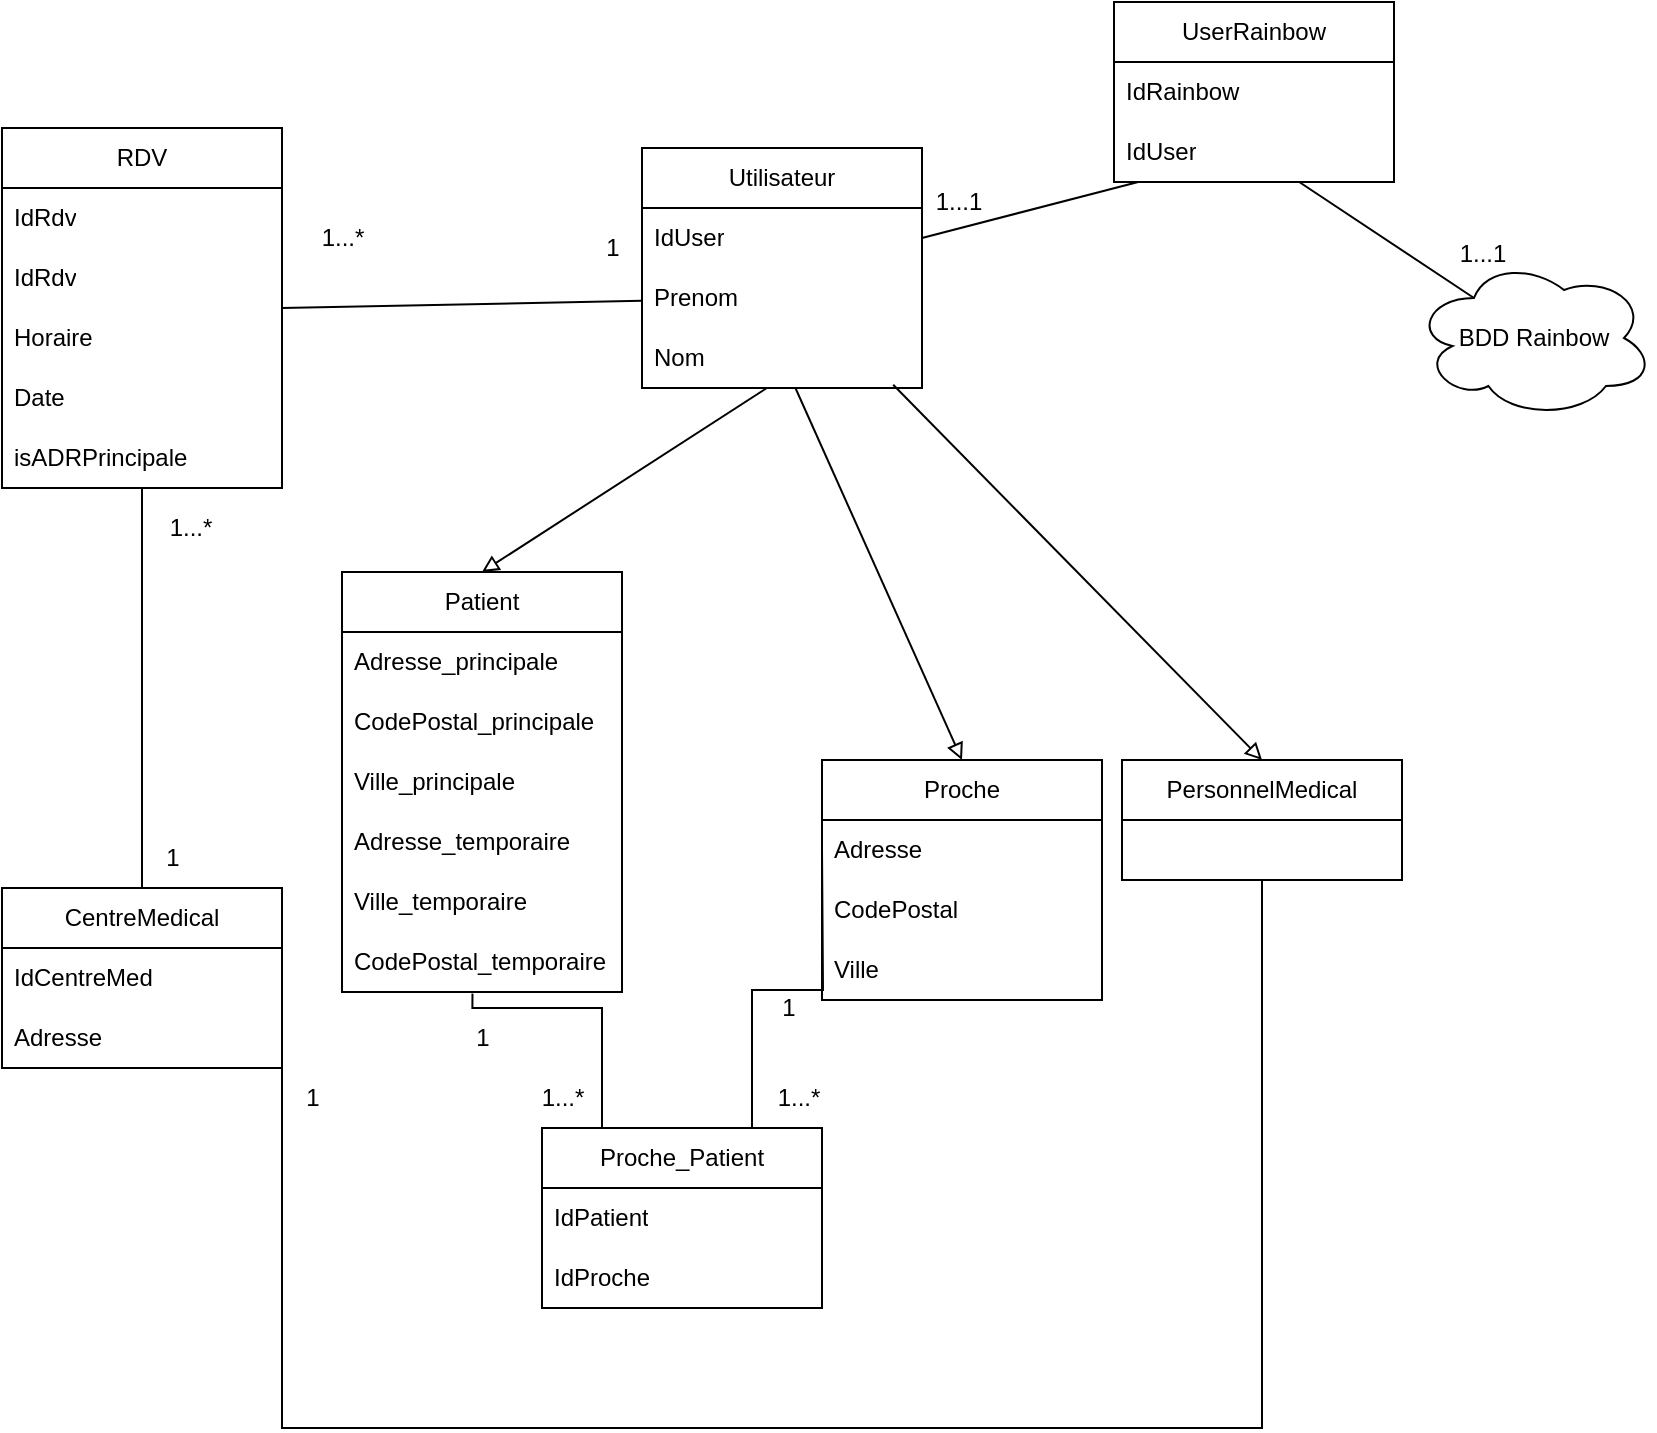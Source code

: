 <mxfile version="24.4.8" type="device">
  <diagram name="Page-1" id="RLzwHIgYfQzNbbo1oX7s">
    <mxGraphModel dx="1050" dy="621" grid="0" gridSize="10" guides="1" tooltips="1" connect="1" arrows="1" fold="1" page="1" pageScale="1" pageWidth="1169" pageHeight="827" math="0" shadow="0">
      <root>
        <mxCell id="0" />
        <mxCell id="1" parent="0" />
        <mxCell id="ydDq1sEgkOQ-Al6RwrNP-26" style="rounded=0;orthogonalLoop=1;jettySize=auto;html=1;entryX=0.5;entryY=0;entryDx=0;entryDy=0;endArrow=block;endFill=0;exitX=0.446;exitY=1;exitDx=0;exitDy=0;exitPerimeter=0;" parent="1" source="ydDq1sEgkOQ-Al6RwrNP-4" target="ydDq1sEgkOQ-Al6RwrNP-13" edge="1">
          <mxGeometry relative="1" as="geometry">
            <mxPoint x="772.44" y="272.79" as="sourcePoint" />
            <Array as="points" />
          </mxGeometry>
        </mxCell>
        <mxCell id="ydDq1sEgkOQ-Al6RwrNP-1" value="Utilisateur" style="swimlane;fontStyle=0;childLayout=stackLayout;horizontal=1;startSize=30;horizontalStack=0;resizeParent=1;resizeParentMax=0;resizeLast=0;collapsible=1;marginBottom=0;whiteSpace=wrap;html=1;" parent="1" vertex="1">
          <mxGeometry x="710" y="120" width="140" height="120" as="geometry" />
        </mxCell>
        <mxCell id="ydDq1sEgkOQ-Al6RwrNP-2" value="IdUser" style="text;strokeColor=none;fillColor=none;align=left;verticalAlign=middle;spacingLeft=4;spacingRight=4;overflow=hidden;points=[[0,0.5],[1,0.5]];portConstraint=eastwest;rotatable=0;whiteSpace=wrap;html=1;" parent="ydDq1sEgkOQ-Al6RwrNP-1" vertex="1">
          <mxGeometry y="30" width="140" height="30" as="geometry" />
        </mxCell>
        <mxCell id="ydDq1sEgkOQ-Al6RwrNP-3" value="Prenom" style="text;strokeColor=none;fillColor=none;align=left;verticalAlign=middle;spacingLeft=4;spacingRight=4;overflow=hidden;points=[[0,0.5],[1,0.5]];portConstraint=eastwest;rotatable=0;whiteSpace=wrap;html=1;" parent="ydDq1sEgkOQ-Al6RwrNP-1" vertex="1">
          <mxGeometry y="60" width="140" height="30" as="geometry" />
        </mxCell>
        <mxCell id="ydDq1sEgkOQ-Al6RwrNP-4" value="Nom" style="text;strokeColor=none;fillColor=none;align=left;verticalAlign=middle;spacingLeft=4;spacingRight=4;overflow=hidden;points=[[0,0.5],[1,0.5]];portConstraint=eastwest;rotatable=0;whiteSpace=wrap;html=1;" parent="ydDq1sEgkOQ-Al6RwrNP-1" vertex="1">
          <mxGeometry y="90" width="140" height="30" as="geometry" />
        </mxCell>
        <mxCell id="ydDq1sEgkOQ-Al6RwrNP-32" style="edgeStyle=orthogonalEdgeStyle;rounded=0;orthogonalLoop=1;jettySize=auto;html=1;entryX=0.5;entryY=0;entryDx=0;entryDy=0;endArrow=none;endFill=0;" parent="1" source="ydDq1sEgkOQ-Al6RwrNP-5" target="ydDq1sEgkOQ-Al6RwrNP-9" edge="1">
          <mxGeometry relative="1" as="geometry" />
        </mxCell>
        <mxCell id="ydDq1sEgkOQ-Al6RwrNP-5" value="RDV" style="swimlane;fontStyle=0;childLayout=stackLayout;horizontal=1;startSize=30;horizontalStack=0;resizeParent=1;resizeParentMax=0;resizeLast=0;collapsible=1;marginBottom=0;whiteSpace=wrap;html=1;" parent="1" vertex="1">
          <mxGeometry x="390" y="110" width="140" height="180" as="geometry" />
        </mxCell>
        <mxCell id="ydDq1sEgkOQ-Al6RwrNP-6" value="IdRdv" style="text;strokeColor=none;fillColor=none;align=left;verticalAlign=middle;spacingLeft=4;spacingRight=4;overflow=hidden;points=[[0,0.5],[1,0.5]];portConstraint=eastwest;rotatable=0;whiteSpace=wrap;html=1;" parent="ydDq1sEgkOQ-Al6RwrNP-5" vertex="1">
          <mxGeometry y="30" width="140" height="30" as="geometry" />
        </mxCell>
        <mxCell id="Umf3RkxWcCXf_6Bp79eU-2" value="IdRdv" style="text;strokeColor=none;fillColor=none;align=left;verticalAlign=middle;spacingLeft=4;spacingRight=4;overflow=hidden;points=[[0,0.5],[1,0.5]];portConstraint=eastwest;rotatable=0;whiteSpace=wrap;html=1;" vertex="1" parent="ydDq1sEgkOQ-Al6RwrNP-5">
          <mxGeometry y="60" width="140" height="30" as="geometry" />
        </mxCell>
        <mxCell id="ydDq1sEgkOQ-Al6RwrNP-7" value="Horaire" style="text;strokeColor=none;fillColor=none;align=left;verticalAlign=middle;spacingLeft=4;spacingRight=4;overflow=hidden;points=[[0,0.5],[1,0.5]];portConstraint=eastwest;rotatable=0;whiteSpace=wrap;html=1;" parent="ydDq1sEgkOQ-Al6RwrNP-5" vertex="1">
          <mxGeometry y="90" width="140" height="30" as="geometry" />
        </mxCell>
        <mxCell id="ydDq1sEgkOQ-Al6RwrNP-8" value="Date" style="text;strokeColor=none;fillColor=none;align=left;verticalAlign=middle;spacingLeft=4;spacingRight=4;overflow=hidden;points=[[0,0.5],[1,0.5]];portConstraint=eastwest;rotatable=0;whiteSpace=wrap;html=1;" parent="ydDq1sEgkOQ-Al6RwrNP-5" vertex="1">
          <mxGeometry y="120" width="140" height="30" as="geometry" />
        </mxCell>
        <mxCell id="Umf3RkxWcCXf_6Bp79eU-1" value="isADRPrincipale" style="text;strokeColor=none;fillColor=none;align=left;verticalAlign=middle;spacingLeft=4;spacingRight=4;overflow=hidden;points=[[0,0.5],[1,0.5]];portConstraint=eastwest;rotatable=0;whiteSpace=wrap;html=1;" vertex="1" parent="ydDq1sEgkOQ-Al6RwrNP-5">
          <mxGeometry y="150" width="140" height="30" as="geometry" />
        </mxCell>
        <mxCell id="ydDq1sEgkOQ-Al6RwrNP-9" value="CentreMedical" style="swimlane;fontStyle=0;childLayout=stackLayout;horizontal=1;startSize=30;horizontalStack=0;resizeParent=1;resizeParentMax=0;resizeLast=0;collapsible=1;marginBottom=0;whiteSpace=wrap;html=1;" parent="1" vertex="1">
          <mxGeometry x="390" y="490" width="140" height="90" as="geometry" />
        </mxCell>
        <mxCell id="ydDq1sEgkOQ-Al6RwrNP-10" value="IdCentreMed" style="text;strokeColor=none;fillColor=none;align=left;verticalAlign=middle;spacingLeft=4;spacingRight=4;overflow=hidden;points=[[0,0.5],[1,0.5]];portConstraint=eastwest;rotatable=0;whiteSpace=wrap;html=1;" parent="ydDq1sEgkOQ-Al6RwrNP-9" vertex="1">
          <mxGeometry y="30" width="140" height="30" as="geometry" />
        </mxCell>
        <mxCell id="ydDq1sEgkOQ-Al6RwrNP-11" value="Adresse" style="text;strokeColor=none;fillColor=none;align=left;verticalAlign=middle;spacingLeft=4;spacingRight=4;overflow=hidden;points=[[0,0.5],[1,0.5]];portConstraint=eastwest;rotatable=0;whiteSpace=wrap;html=1;" parent="ydDq1sEgkOQ-Al6RwrNP-9" vertex="1">
          <mxGeometry y="60" width="140" height="30" as="geometry" />
        </mxCell>
        <mxCell id="ydDq1sEgkOQ-Al6RwrNP-13" value="Patient" style="swimlane;fontStyle=0;childLayout=stackLayout;horizontal=1;startSize=30;horizontalStack=0;resizeParent=1;resizeParentMax=0;resizeLast=0;collapsible=1;marginBottom=0;whiteSpace=wrap;html=1;" parent="1" vertex="1">
          <mxGeometry x="560" y="332" width="140" height="210" as="geometry" />
        </mxCell>
        <mxCell id="ydDq1sEgkOQ-Al6RwrNP-49" value="Adresse_principale" style="text;strokeColor=none;fillColor=none;align=left;verticalAlign=middle;spacingLeft=4;spacingRight=4;overflow=hidden;points=[[0,0.5],[1,0.5]];portConstraint=eastwest;rotatable=0;whiteSpace=wrap;html=1;" parent="ydDq1sEgkOQ-Al6RwrNP-13" vertex="1">
          <mxGeometry y="30" width="140" height="30" as="geometry" />
        </mxCell>
        <mxCell id="ydDq1sEgkOQ-Al6RwrNP-56" value="CodePostal_principale" style="text;strokeColor=none;fillColor=none;align=left;verticalAlign=middle;spacingLeft=4;spacingRight=4;overflow=hidden;points=[[0,0.5],[1,0.5]];portConstraint=eastwest;rotatable=0;whiteSpace=wrap;html=1;" parent="ydDq1sEgkOQ-Al6RwrNP-13" vertex="1">
          <mxGeometry y="60" width="140" height="30" as="geometry" />
        </mxCell>
        <mxCell id="ydDq1sEgkOQ-Al6RwrNP-57" value="Ville_principale" style="text;strokeColor=none;fillColor=none;align=left;verticalAlign=middle;spacingLeft=4;spacingRight=4;overflow=hidden;points=[[0,0.5],[1,0.5]];portConstraint=eastwest;rotatable=0;whiteSpace=wrap;html=1;" parent="ydDq1sEgkOQ-Al6RwrNP-13" vertex="1">
          <mxGeometry y="90" width="140" height="30" as="geometry" />
        </mxCell>
        <mxCell id="ydDq1sEgkOQ-Al6RwrNP-58" value="Adresse_temporaire" style="text;strokeColor=none;fillColor=none;align=left;verticalAlign=middle;spacingLeft=4;spacingRight=4;overflow=hidden;points=[[0,0.5],[1,0.5]];portConstraint=eastwest;rotatable=0;whiteSpace=wrap;html=1;" parent="ydDq1sEgkOQ-Al6RwrNP-13" vertex="1">
          <mxGeometry y="120" width="140" height="30" as="geometry" />
        </mxCell>
        <mxCell id="ydDq1sEgkOQ-Al6RwrNP-59" value="Ville_temporaire" style="text;strokeColor=none;fillColor=none;align=left;verticalAlign=middle;spacingLeft=4;spacingRight=4;overflow=hidden;points=[[0,0.5],[1,0.5]];portConstraint=eastwest;rotatable=0;whiteSpace=wrap;html=1;" parent="ydDq1sEgkOQ-Al6RwrNP-13" vertex="1">
          <mxGeometry y="150" width="140" height="30" as="geometry" />
        </mxCell>
        <mxCell id="ydDq1sEgkOQ-Al6RwrNP-48" value="CodePostal_temporaire" style="text;strokeColor=none;fillColor=none;align=left;verticalAlign=middle;spacingLeft=4;spacingRight=4;overflow=hidden;points=[[0,0.5],[1,0.5]];portConstraint=eastwest;rotatable=0;whiteSpace=wrap;html=1;" parent="ydDq1sEgkOQ-Al6RwrNP-13" vertex="1">
          <mxGeometry y="180" width="140" height="30" as="geometry" />
        </mxCell>
        <mxCell id="ydDq1sEgkOQ-Al6RwrNP-17" value="Proche" style="swimlane;fontStyle=0;childLayout=stackLayout;horizontal=1;startSize=30;horizontalStack=0;resizeParent=1;resizeParentMax=0;resizeLast=0;collapsible=1;marginBottom=0;whiteSpace=wrap;html=1;" parent="1" vertex="1">
          <mxGeometry x="800" y="426" width="140" height="120" as="geometry" />
        </mxCell>
        <mxCell id="Umf3RkxWcCXf_6Bp79eU-3" value="Adresse" style="text;strokeColor=none;fillColor=none;align=left;verticalAlign=middle;spacingLeft=4;spacingRight=4;overflow=hidden;points=[[0,0.5],[1,0.5]];portConstraint=eastwest;rotatable=0;whiteSpace=wrap;html=1;" vertex="1" parent="ydDq1sEgkOQ-Al6RwrNP-17">
          <mxGeometry y="30" width="140" height="30" as="geometry" />
        </mxCell>
        <mxCell id="Umf3RkxWcCXf_6Bp79eU-4" value="CodePostal" style="text;strokeColor=none;fillColor=none;align=left;verticalAlign=middle;spacingLeft=4;spacingRight=4;overflow=hidden;points=[[0,0.5],[1,0.5]];portConstraint=eastwest;rotatable=0;whiteSpace=wrap;html=1;" vertex="1" parent="ydDq1sEgkOQ-Al6RwrNP-17">
          <mxGeometry y="60" width="140" height="30" as="geometry" />
        </mxCell>
        <mxCell id="Umf3RkxWcCXf_6Bp79eU-5" value="Ville" style="text;strokeColor=none;fillColor=none;align=left;verticalAlign=middle;spacingLeft=4;spacingRight=4;overflow=hidden;points=[[0,0.5],[1,0.5]];portConstraint=eastwest;rotatable=0;whiteSpace=wrap;html=1;" vertex="1" parent="ydDq1sEgkOQ-Al6RwrNP-17">
          <mxGeometry y="90" width="140" height="30" as="geometry" />
        </mxCell>
        <mxCell id="ydDq1sEgkOQ-Al6RwrNP-50" style="edgeStyle=orthogonalEdgeStyle;rounded=0;orthogonalLoop=1;jettySize=auto;html=1;entryX=1;entryY=0.5;entryDx=0;entryDy=0;endArrow=none;endFill=0;" parent="1" source="ydDq1sEgkOQ-Al6RwrNP-21" target="ydDq1sEgkOQ-Al6RwrNP-11" edge="1">
          <mxGeometry relative="1" as="geometry">
            <Array as="points">
              <mxPoint x="1020" y="760" />
              <mxPoint x="530" y="760" />
            </Array>
          </mxGeometry>
        </mxCell>
        <mxCell id="ydDq1sEgkOQ-Al6RwrNP-21" value="PersonnelMedical" style="swimlane;fontStyle=0;childLayout=stackLayout;horizontal=1;startSize=30;horizontalStack=0;resizeParent=1;resizeParentMax=0;resizeLast=0;collapsible=1;marginBottom=0;whiteSpace=wrap;html=1;" parent="1" vertex="1">
          <mxGeometry x="950" y="426" width="140" height="60" as="geometry" />
        </mxCell>
        <mxCell id="ydDq1sEgkOQ-Al6RwrNP-27" style="rounded=0;orthogonalLoop=1;jettySize=auto;html=1;entryX=0.5;entryY=0;entryDx=0;entryDy=0;endArrow=block;endFill=0;" parent="1" source="ydDq1sEgkOQ-Al6RwrNP-4" target="ydDq1sEgkOQ-Al6RwrNP-17" edge="1">
          <mxGeometry relative="1" as="geometry">
            <mxPoint x="773.98" y="271.2" as="sourcePoint" />
            <mxPoint x="710" y="436" as="targetPoint" />
          </mxGeometry>
        </mxCell>
        <mxCell id="ydDq1sEgkOQ-Al6RwrNP-28" style="rounded=0;orthogonalLoop=1;jettySize=auto;html=1;entryX=0.5;entryY=0;entryDx=0;entryDy=0;endArrow=block;endFill=0;exitX=0.897;exitY=0.947;exitDx=0;exitDy=0;exitPerimeter=0;" parent="1" source="ydDq1sEgkOQ-Al6RwrNP-4" target="ydDq1sEgkOQ-Al6RwrNP-21" edge="1">
          <mxGeometry relative="1" as="geometry">
            <mxPoint x="786.86" y="273.6" as="sourcePoint" />
            <mxPoint x="720" y="446" as="targetPoint" />
          </mxGeometry>
        </mxCell>
        <mxCell id="ydDq1sEgkOQ-Al6RwrNP-29" style="rounded=0;orthogonalLoop=1;jettySize=auto;html=1;entryX=1;entryY=0.5;entryDx=0;entryDy=0;endArrow=none;endFill=0;" parent="1" source="ydDq1sEgkOQ-Al6RwrNP-3" target="ydDq1sEgkOQ-Al6RwrNP-5" edge="1">
          <mxGeometry relative="1" as="geometry" />
        </mxCell>
        <mxCell id="ydDq1sEgkOQ-Al6RwrNP-30" value="1...*" style="text;html=1;align=center;verticalAlign=middle;resizable=0;points=[];autosize=1;strokeColor=none;fillColor=none;" parent="1" vertex="1">
          <mxGeometry x="540" y="150" width="40" height="30" as="geometry" />
        </mxCell>
        <mxCell id="ydDq1sEgkOQ-Al6RwrNP-33" value="1" style="text;html=1;align=center;verticalAlign=middle;resizable=0;points=[];autosize=1;strokeColor=none;fillColor=none;" parent="1" vertex="1">
          <mxGeometry x="460" y="460" width="30" height="30" as="geometry" />
        </mxCell>
        <mxCell id="ydDq1sEgkOQ-Al6RwrNP-34" value="1...*" style="text;html=1;align=center;verticalAlign=middle;resizable=0;points=[];autosize=1;strokeColor=none;fillColor=none;" parent="1" vertex="1">
          <mxGeometry x="464" y="295" width="40" height="30" as="geometry" />
        </mxCell>
        <mxCell id="ydDq1sEgkOQ-Al6RwrNP-35" value="1" style="text;html=1;align=center;verticalAlign=middle;resizable=0;points=[];autosize=1;strokeColor=none;fillColor=none;" parent="1" vertex="1">
          <mxGeometry x="680" y="155" width="30" height="30" as="geometry" />
        </mxCell>
        <mxCell id="ydDq1sEgkOQ-Al6RwrNP-42" style="edgeStyle=orthogonalEdgeStyle;rounded=0;orthogonalLoop=1;jettySize=auto;html=1;entryX=0.25;entryY=0;entryDx=0;entryDy=0;endArrow=none;endFill=0;exitX=0.466;exitY=1.027;exitDx=0;exitDy=0;exitPerimeter=0;" parent="1" source="ydDq1sEgkOQ-Al6RwrNP-48" target="ydDq1sEgkOQ-Al6RwrNP-45" edge="1">
          <mxGeometry relative="1" as="geometry">
            <mxPoint x="720" y="572.5" as="targetPoint" />
            <mxPoint x="690" y="490" as="sourcePoint" />
            <Array as="points">
              <mxPoint x="625" y="550" />
              <mxPoint x="690" y="550" />
              <mxPoint x="690" y="610" />
            </Array>
          </mxGeometry>
        </mxCell>
        <mxCell id="ydDq1sEgkOQ-Al6RwrNP-41" style="edgeStyle=orthogonalEdgeStyle;rounded=0;orthogonalLoop=1;jettySize=auto;html=1;entryX=0.75;entryY=0;entryDx=0;entryDy=0;endArrow=none;endFill=0;" parent="1" target="ydDq1sEgkOQ-Al6RwrNP-45" edge="1">
          <mxGeometry relative="1" as="geometry">
            <mxPoint x="760" y="572.5" as="targetPoint" />
            <mxPoint x="800" y="471" as="sourcePoint" />
          </mxGeometry>
        </mxCell>
        <mxCell id="ydDq1sEgkOQ-Al6RwrNP-45" value="Proche_Patient" style="swimlane;fontStyle=0;childLayout=stackLayout;horizontal=1;startSize=30;horizontalStack=0;resizeParent=1;resizeParentMax=0;resizeLast=0;collapsible=1;marginBottom=0;whiteSpace=wrap;html=1;" parent="1" vertex="1">
          <mxGeometry x="660" y="610" width="140" height="90" as="geometry" />
        </mxCell>
        <mxCell id="ydDq1sEgkOQ-Al6RwrNP-46" value="IdPatient" style="text;strokeColor=none;fillColor=none;align=left;verticalAlign=middle;spacingLeft=4;spacingRight=4;overflow=hidden;points=[[0,0.5],[1,0.5]];portConstraint=eastwest;rotatable=0;whiteSpace=wrap;html=1;" parent="ydDq1sEgkOQ-Al6RwrNP-45" vertex="1">
          <mxGeometry y="30" width="140" height="30" as="geometry" />
        </mxCell>
        <mxCell id="ydDq1sEgkOQ-Al6RwrNP-47" value="IdProche" style="text;strokeColor=none;fillColor=none;align=left;verticalAlign=middle;spacingLeft=4;spacingRight=4;overflow=hidden;points=[[0,0.5],[1,0.5]];portConstraint=eastwest;rotatable=0;whiteSpace=wrap;html=1;" parent="ydDq1sEgkOQ-Al6RwrNP-45" vertex="1">
          <mxGeometry y="60" width="140" height="30" as="geometry" />
        </mxCell>
        <mxCell id="ydDq1sEgkOQ-Al6RwrNP-51" value="1" style="text;html=1;align=center;verticalAlign=middle;resizable=0;points=[];autosize=1;strokeColor=none;fillColor=none;" parent="1" vertex="1">
          <mxGeometry x="530" y="580" width="30" height="30" as="geometry" />
        </mxCell>
        <mxCell id="ydDq1sEgkOQ-Al6RwrNP-52" value="1...*" style="text;html=1;align=center;verticalAlign=middle;resizable=0;points=[];autosize=1;strokeColor=none;fillColor=none;" parent="1" vertex="1">
          <mxGeometry x="650" y="580" width="40" height="30" as="geometry" />
        </mxCell>
        <mxCell id="ydDq1sEgkOQ-Al6RwrNP-53" value="1...*" style="text;html=1;align=center;verticalAlign=middle;resizable=0;points=[];autosize=1;strokeColor=none;fillColor=none;" parent="1" vertex="1">
          <mxGeometry x="768" y="580" width="40" height="30" as="geometry" />
        </mxCell>
        <mxCell id="ydDq1sEgkOQ-Al6RwrNP-54" value="1" style="text;html=1;align=center;verticalAlign=middle;resizable=0;points=[];autosize=1;strokeColor=none;fillColor=none;" parent="1" vertex="1">
          <mxGeometry x="615" y="550" width="30" height="30" as="geometry" />
        </mxCell>
        <mxCell id="ydDq1sEgkOQ-Al6RwrNP-55" value="1" style="text;html=1;align=center;verticalAlign=middle;resizable=0;points=[];autosize=1;strokeColor=none;fillColor=none;" parent="1" vertex="1">
          <mxGeometry x="768" y="535" width="30" height="30" as="geometry" />
        </mxCell>
        <mxCell id="5pq9nEVOQ_kQkmwOtAwG-1" value="UserRainbow" style="swimlane;fontStyle=0;childLayout=stackLayout;horizontal=1;startSize=30;horizontalStack=0;resizeParent=1;resizeParentMax=0;resizeLast=0;collapsible=1;marginBottom=0;whiteSpace=wrap;html=1;" parent="1" vertex="1">
          <mxGeometry x="946" y="47" width="140" height="90" as="geometry" />
        </mxCell>
        <mxCell id="5pq9nEVOQ_kQkmwOtAwG-2" value="IdRainbow" style="text;strokeColor=none;fillColor=none;align=left;verticalAlign=middle;spacingLeft=4;spacingRight=4;overflow=hidden;points=[[0,0.5],[1,0.5]];portConstraint=eastwest;rotatable=0;whiteSpace=wrap;html=1;" parent="5pq9nEVOQ_kQkmwOtAwG-1" vertex="1">
          <mxGeometry y="30" width="140" height="30" as="geometry" />
        </mxCell>
        <mxCell id="5pq9nEVOQ_kQkmwOtAwG-3" value="IdUser" style="text;strokeColor=none;fillColor=none;align=left;verticalAlign=middle;spacingLeft=4;spacingRight=4;overflow=hidden;points=[[0,0.5],[1,0.5]];portConstraint=eastwest;rotatable=0;whiteSpace=wrap;html=1;" parent="5pq9nEVOQ_kQkmwOtAwG-1" vertex="1">
          <mxGeometry y="60" width="140" height="30" as="geometry" />
        </mxCell>
        <mxCell id="5pq9nEVOQ_kQkmwOtAwG-4" style="rounded=0;orthogonalLoop=1;jettySize=auto;html=1;entryX=1;entryY=0.5;entryDx=0;entryDy=0;endArrow=none;endFill=0;" parent="1" source="5pq9nEVOQ_kQkmwOtAwG-3" target="ydDq1sEgkOQ-Al6RwrNP-2" edge="1">
          <mxGeometry relative="1" as="geometry" />
        </mxCell>
        <mxCell id="5pq9nEVOQ_kQkmwOtAwG-5" value="1...1" style="text;html=1;align=center;verticalAlign=middle;resizable=0;points=[];autosize=1;strokeColor=none;fillColor=none;" parent="1" vertex="1">
          <mxGeometry x="847" y="134" width="41" height="26" as="geometry" />
        </mxCell>
        <mxCell id="5pq9nEVOQ_kQkmwOtAwG-6" value="BDD Rainbow" style="ellipse;shape=cloud;whiteSpace=wrap;html=1;" parent="1" vertex="1">
          <mxGeometry x="1096" y="175" width="120" height="80" as="geometry" />
        </mxCell>
        <mxCell id="5pq9nEVOQ_kQkmwOtAwG-7" style="rounded=0;orthogonalLoop=1;jettySize=auto;html=1;endArrow=none;endFill=0;entryX=0.25;entryY=0.25;entryDx=0;entryDy=0;entryPerimeter=0;" parent="1" source="5pq9nEVOQ_kQkmwOtAwG-3" target="5pq9nEVOQ_kQkmwOtAwG-6" edge="1">
          <mxGeometry relative="1" as="geometry" />
        </mxCell>
        <mxCell id="5pq9nEVOQ_kQkmwOtAwG-8" value="1...1" style="text;html=1;align=center;verticalAlign=middle;resizable=0;points=[];autosize=1;strokeColor=none;fillColor=none;" parent="1" vertex="1">
          <mxGeometry x="1109" y="160" width="41" height="26" as="geometry" />
        </mxCell>
      </root>
    </mxGraphModel>
  </diagram>
</mxfile>

